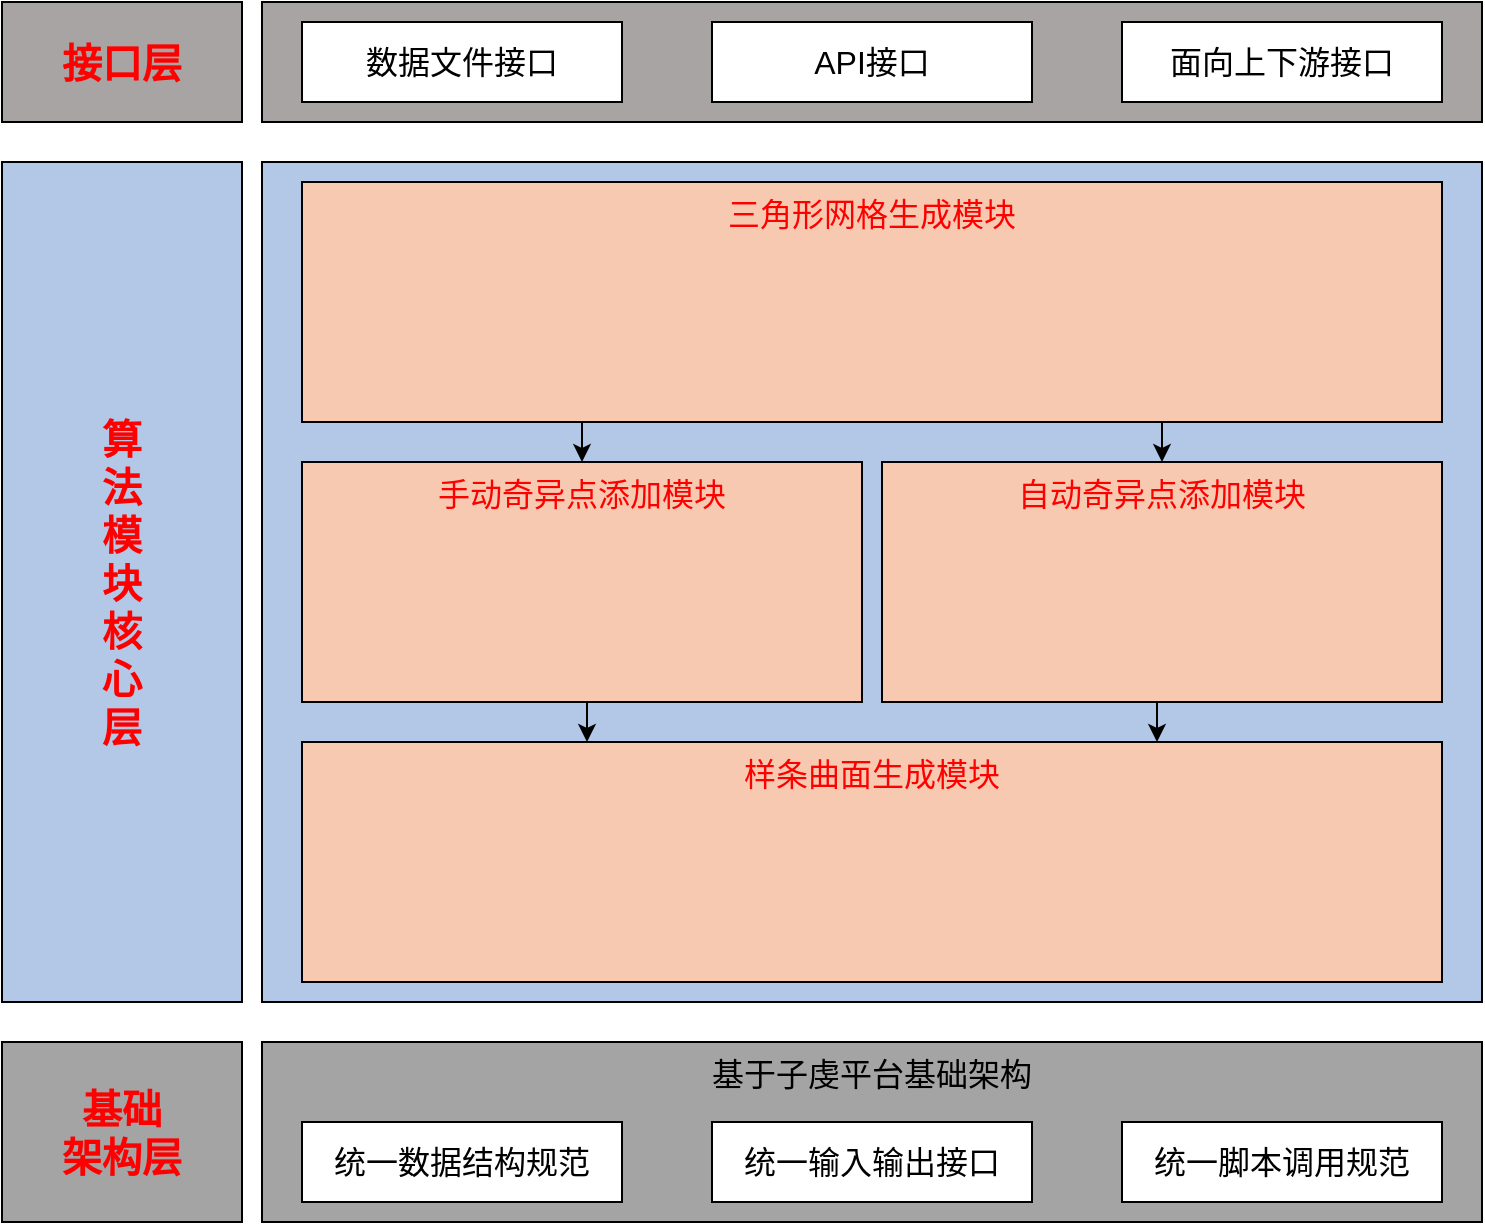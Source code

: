 <mxfile version="24.4.0" type="github">
  <diagram name="第 1 页" id="4e1_gTZCf4V-DGfyovcc">
    <mxGraphModel dx="1379" dy="817" grid="1" gridSize="10" guides="1" tooltips="1" connect="1" arrows="1" fold="1" page="1" pageScale="1" pageWidth="827" pageHeight="1169" math="0" shadow="0">
      <root>
        <mxCell id="0" />
        <mxCell id="1" parent="0" />
        <mxCell id="RhiwDtoEUJxYBVWu5SQG-7" value="基于子虔平台基础架构" style="rounded=0;whiteSpace=wrap;html=1;verticalAlign=top;fillColor=#a4a4a4;fontSize=16;" vertex="1" parent="1">
          <mxGeometry x="170" y="600" width="610" height="90" as="geometry" />
        </mxCell>
        <mxCell id="RhiwDtoEUJxYBVWu5SQG-1" value="接口层" style="rounded=0;whiteSpace=wrap;html=1;fontSize=20;fontStyle=1;fontColor=#FF0000;fillColor=#a7a4a3;" vertex="1" parent="1">
          <mxGeometry x="40" y="80" width="120" height="60" as="geometry" />
        </mxCell>
        <mxCell id="RhiwDtoEUJxYBVWu5SQG-2" value="算&lt;div style=&quot;font-size: 20px;&quot;&gt;法&lt;/div&gt;&lt;div style=&quot;font-size: 20px;&quot;&gt;模&lt;/div&gt;&lt;div style=&quot;font-size: 20px;&quot;&gt;块&lt;/div&gt;&lt;div style=&quot;font-size: 20px;&quot;&gt;核&lt;/div&gt;&lt;div style=&quot;font-size: 20px;&quot;&gt;心&lt;/div&gt;&lt;div style=&quot;font-size: 20px;&quot;&gt;层&lt;/div&gt;" style="rounded=0;whiteSpace=wrap;html=1;fontSize=20;fontStyle=1;labelBorderColor=none;fontColor=#FF0000;fillColor=#b3c8e7;" vertex="1" parent="1">
          <mxGeometry x="40" y="160" width="120" height="420" as="geometry" />
        </mxCell>
        <mxCell id="RhiwDtoEUJxYBVWu5SQG-4" value="基础&lt;div&gt;架构层&lt;/div&gt;" style="rounded=0;whiteSpace=wrap;html=1;fontSize=20;fontStyle=1;fontColor=#FF0000;fillColor=#a4a4a4;" vertex="1" parent="1">
          <mxGeometry x="40" y="600" width="120" height="90" as="geometry" />
        </mxCell>
        <mxCell id="RhiwDtoEUJxYBVWu5SQG-5" value="" style="rounded=0;whiteSpace=wrap;html=1;fillColor=#a7a4a3;fontSize=16;" vertex="1" parent="1">
          <mxGeometry x="170" y="80" width="610" height="60" as="geometry" />
        </mxCell>
        <mxCell id="RhiwDtoEUJxYBVWu5SQG-6" value="" style="rounded=0;whiteSpace=wrap;html=1;fillColor=#b3c8e7;fontSize=16;" vertex="1" parent="1">
          <mxGeometry x="170" y="160" width="610" height="420" as="geometry" />
        </mxCell>
        <mxCell id="RhiwDtoEUJxYBVWu5SQG-8" value="数据文件接口" style="rounded=0;whiteSpace=wrap;html=1;fontSize=16;fontStyle=0" vertex="1" parent="1">
          <mxGeometry x="190" y="90" width="160" height="40" as="geometry" />
        </mxCell>
        <mxCell id="RhiwDtoEUJxYBVWu5SQG-9" value="API接口" style="rounded=0;whiteSpace=wrap;html=1;fontSize=16;" vertex="1" parent="1">
          <mxGeometry x="395" y="90" width="160" height="40" as="geometry" />
        </mxCell>
        <mxCell id="RhiwDtoEUJxYBVWu5SQG-10" value="面向上下游接口" style="rounded=0;whiteSpace=wrap;html=1;fontSize=16;" vertex="1" parent="1">
          <mxGeometry x="600" y="90" width="160" height="40" as="geometry" />
        </mxCell>
        <mxCell id="RhiwDtoEUJxYBVWu5SQG-19" style="edgeStyle=orthogonalEdgeStyle;rounded=0;orthogonalLoop=1;jettySize=auto;html=1;exitX=0.25;exitY=1;exitDx=0;exitDy=0;entryX=0.5;entryY=0;entryDx=0;entryDy=0;" edge="1" parent="1" source="RhiwDtoEUJxYBVWu5SQG-11" target="RhiwDtoEUJxYBVWu5SQG-17">
          <mxGeometry relative="1" as="geometry" />
        </mxCell>
        <mxCell id="RhiwDtoEUJxYBVWu5SQG-21" style="edgeStyle=orthogonalEdgeStyle;rounded=0;orthogonalLoop=1;jettySize=auto;html=1;exitX=0.75;exitY=1;exitDx=0;exitDy=0;entryX=0.5;entryY=0;entryDx=0;entryDy=0;" edge="1" parent="1" source="RhiwDtoEUJxYBVWu5SQG-11" target="RhiwDtoEUJxYBVWu5SQG-18">
          <mxGeometry relative="1" as="geometry" />
        </mxCell>
        <mxCell id="RhiwDtoEUJxYBVWu5SQG-11" value="三角形网格生成模块" style="rounded=0;whiteSpace=wrap;html=1;verticalAlign=top;fontSize=16;fontColor=#FF0000;fontStyle=0;fillColor=#f8c9b1;" vertex="1" parent="1">
          <mxGeometry x="190" y="170" width="570" height="120" as="geometry" />
        </mxCell>
        <mxCell id="RhiwDtoEUJxYBVWu5SQG-12" value="统一数据结构规范" style="rounded=0;whiteSpace=wrap;html=1;fontSize=16;" vertex="1" parent="1">
          <mxGeometry x="190" y="640" width="160" height="40" as="geometry" />
        </mxCell>
        <mxCell id="RhiwDtoEUJxYBVWu5SQG-14" value="统一输入输出接口" style="rounded=0;whiteSpace=wrap;html=1;fontSize=16;" vertex="1" parent="1">
          <mxGeometry x="395" y="640" width="160" height="40" as="geometry" />
        </mxCell>
        <mxCell id="RhiwDtoEUJxYBVWu5SQG-15" value="统一脚本调用规范" style="rounded=0;whiteSpace=wrap;html=1;fontSize=16;" vertex="1" parent="1">
          <mxGeometry x="600" y="640" width="160" height="40" as="geometry" />
        </mxCell>
        <mxCell id="RhiwDtoEUJxYBVWu5SQG-16" value="样条曲面生成模块" style="rounded=0;whiteSpace=wrap;html=1;verticalAlign=top;fontSize=16;fontColor=#FF0000;fillColor=#f8c9b1;" vertex="1" parent="1">
          <mxGeometry x="190" y="450" width="570" height="120" as="geometry" />
        </mxCell>
        <mxCell id="RhiwDtoEUJxYBVWu5SQG-22" style="edgeStyle=orthogonalEdgeStyle;rounded=0;orthogonalLoop=1;jettySize=auto;html=1;exitX=0.5;exitY=1;exitDx=0;exitDy=0;entryX=0.25;entryY=0;entryDx=0;entryDy=0;" edge="1" parent="1" source="RhiwDtoEUJxYBVWu5SQG-17" target="RhiwDtoEUJxYBVWu5SQG-16">
          <mxGeometry relative="1" as="geometry" />
        </mxCell>
        <mxCell id="RhiwDtoEUJxYBVWu5SQG-17" value="手动奇异点添加模块" style="rounded=0;whiteSpace=wrap;html=1;verticalAlign=top;fontSize=16;fontColor=#FF0000;fillColor=#f8c9b1;" vertex="1" parent="1">
          <mxGeometry x="190" y="310" width="280" height="120" as="geometry" />
        </mxCell>
        <mxCell id="RhiwDtoEUJxYBVWu5SQG-24" style="edgeStyle=orthogonalEdgeStyle;rounded=0;orthogonalLoop=1;jettySize=auto;html=1;exitX=0.5;exitY=1;exitDx=0;exitDy=0;entryX=0.75;entryY=0;entryDx=0;entryDy=0;" edge="1" parent="1" source="RhiwDtoEUJxYBVWu5SQG-18" target="RhiwDtoEUJxYBVWu5SQG-16">
          <mxGeometry relative="1" as="geometry" />
        </mxCell>
        <mxCell id="RhiwDtoEUJxYBVWu5SQG-18" value="自动奇异点添加模块" style="rounded=0;whiteSpace=wrap;html=1;verticalAlign=top;fontSize=16;fontColor=#FF0000;fillColor=#f8c9b1;" vertex="1" parent="1">
          <mxGeometry x="480" y="310" width="280" height="120" as="geometry" />
        </mxCell>
      </root>
    </mxGraphModel>
  </diagram>
</mxfile>
